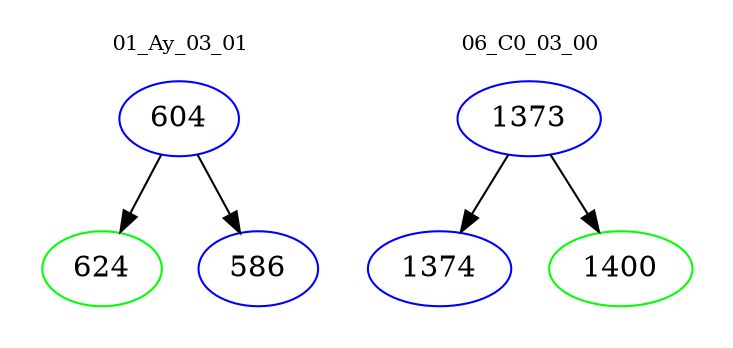 digraph{
subgraph cluster_0 {
color = white
label = "01_Ay_03_01";
fontsize=10;
T0_604 [label="604", color="blue"]
T0_604 -> T0_624 [color="black"]
T0_624 [label="624", color="green"]
T0_604 -> T0_586 [color="black"]
T0_586 [label="586", color="blue"]
}
subgraph cluster_1 {
color = white
label = "06_C0_03_00";
fontsize=10;
T1_1373 [label="1373", color="blue"]
T1_1373 -> T1_1374 [color="black"]
T1_1374 [label="1374", color="blue"]
T1_1373 -> T1_1400 [color="black"]
T1_1400 [label="1400", color="green"]
}
}
